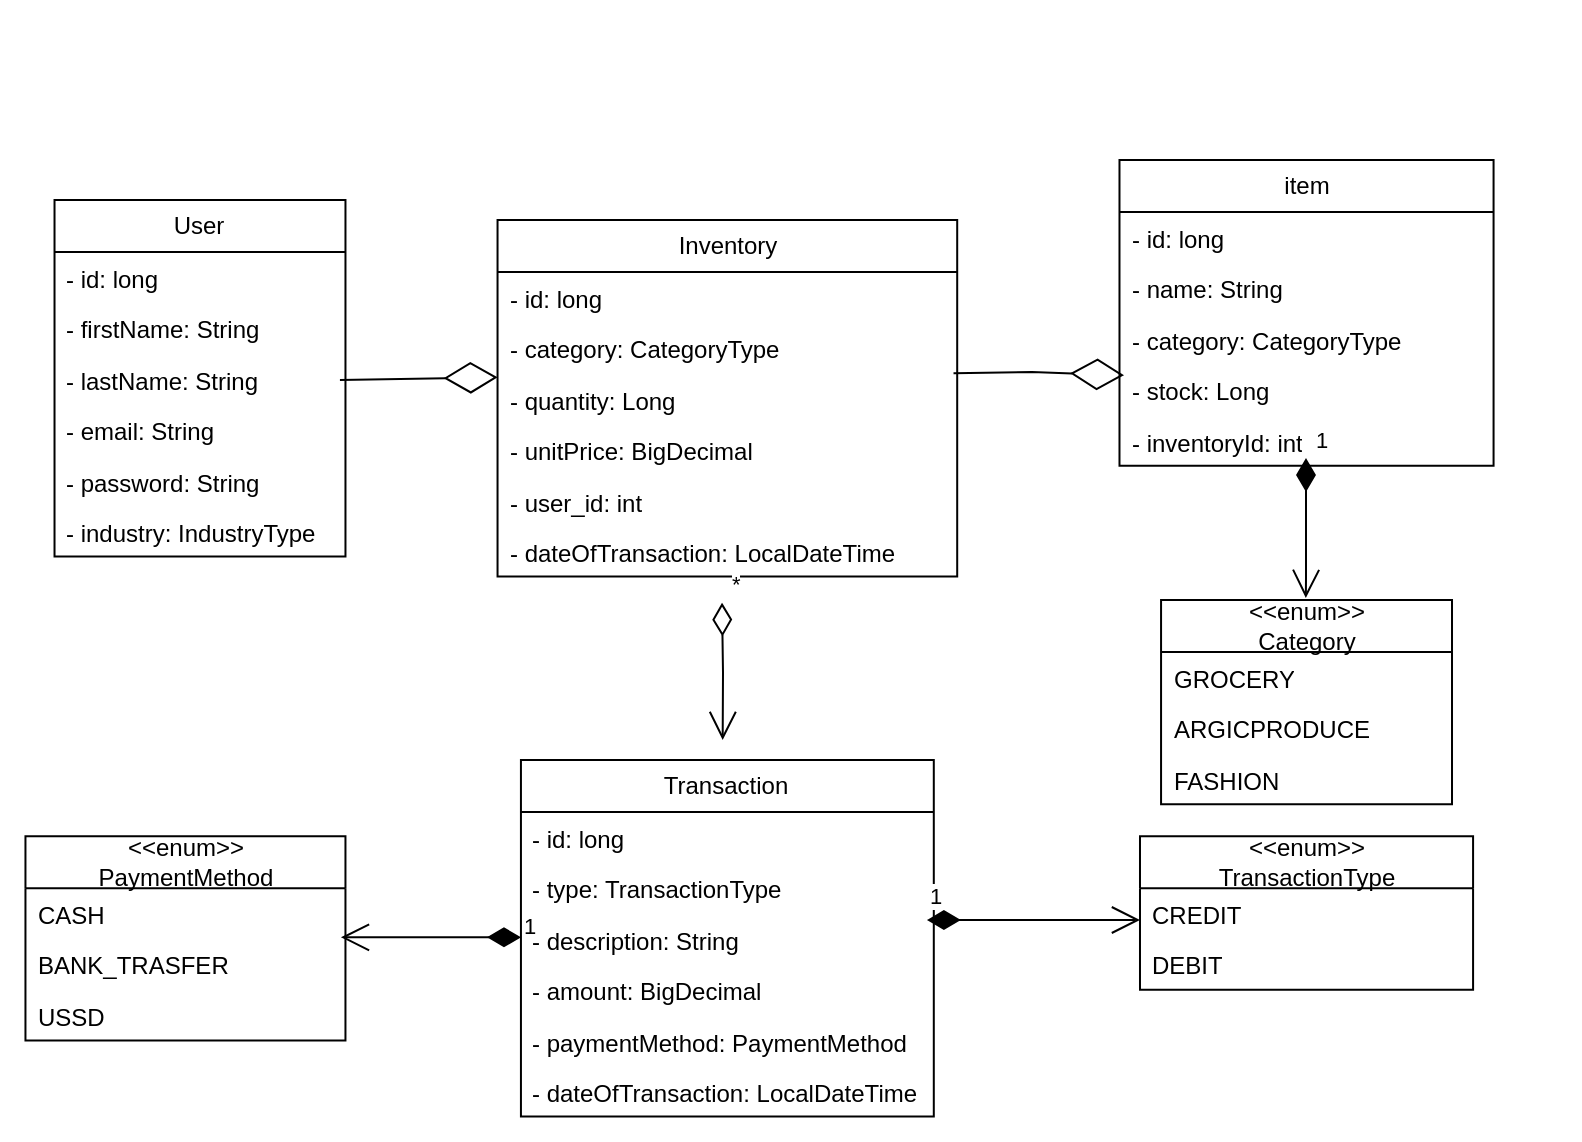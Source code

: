 <mxfile version="24.7.16">
  <diagram name="Page-1" id="S54DpYNlfci0RFiiEnXk">
    <mxGraphModel dx="1034" dy="412" grid="1" gridSize="10" guides="1" tooltips="1" connect="1" arrows="1" fold="1" page="1" pageScale="1" pageWidth="850" pageHeight="1100" math="0" shadow="0">
      <root>
        <mxCell id="0" />
        <mxCell id="1" parent="0" />
        <mxCell id="PemEGOgRzHwH3KXuYq18-1" value="" style="group" parent="1" vertex="1" connectable="0">
          <mxGeometry x="50" y="180" width="790" height="570" as="geometry" />
        </mxCell>
        <mxCell id="kXJZXCKpG_uXQjEtHM0y-1" value="User" style="swimlane;fontStyle=0;childLayout=stackLayout;horizontal=1;startSize=26;fillColor=none;horizontalStack=0;resizeParent=1;resizeParentMax=0;resizeLast=0;collapsible=1;marginBottom=0;whiteSpace=wrap;html=1;" parent="PemEGOgRzHwH3KXuYq18-1" vertex="1">
          <mxGeometry x="27.26" y="100" width="145.474" height="178.286" as="geometry" />
        </mxCell>
        <mxCell id="kXJZXCKpG_uXQjEtHM0y-2" value="- id: long" style="text;strokeColor=none;fillColor=none;align=left;verticalAlign=top;spacingLeft=4;spacingRight=4;overflow=hidden;rotatable=0;points=[[0,0.5],[1,0.5]];portConstraint=eastwest;whiteSpace=wrap;html=1;" parent="kXJZXCKpG_uXQjEtHM0y-1" vertex="1">
          <mxGeometry y="26" width="145.474" height="25.381" as="geometry" />
        </mxCell>
        <mxCell id="kXJZXCKpG_uXQjEtHM0y-3" value="- firstName: String" style="text;strokeColor=none;fillColor=none;align=left;verticalAlign=top;spacingLeft=4;spacingRight=4;overflow=hidden;rotatable=0;points=[[0,0.5],[1,0.5]];portConstraint=eastwest;whiteSpace=wrap;html=1;" parent="kXJZXCKpG_uXQjEtHM0y-1" vertex="1">
          <mxGeometry y="51.381" width="145.474" height="25.381" as="geometry" />
        </mxCell>
        <mxCell id="kXJZXCKpG_uXQjEtHM0y-4" value="- lastName: String" style="text;strokeColor=none;fillColor=none;align=left;verticalAlign=top;spacingLeft=4;spacingRight=4;overflow=hidden;rotatable=0;points=[[0,0.5],[1,0.5]];portConstraint=eastwest;whiteSpace=wrap;html=1;" parent="kXJZXCKpG_uXQjEtHM0y-1" vertex="1">
          <mxGeometry y="76.762" width="145.474" height="25.381" as="geometry" />
        </mxCell>
        <mxCell id="kXJZXCKpG_uXQjEtHM0y-5" value="- email: String" style="text;strokeColor=none;fillColor=none;align=left;verticalAlign=top;spacingLeft=4;spacingRight=4;overflow=hidden;rotatable=0;points=[[0,0.5],[1,0.5]];portConstraint=eastwest;whiteSpace=wrap;html=1;" parent="kXJZXCKpG_uXQjEtHM0y-1" vertex="1">
          <mxGeometry y="102.143" width="145.474" height="25.381" as="geometry" />
        </mxCell>
        <mxCell id="kXJZXCKpG_uXQjEtHM0y-6" value="- password: String" style="text;strokeColor=none;fillColor=none;align=left;verticalAlign=top;spacingLeft=4;spacingRight=4;overflow=hidden;rotatable=0;points=[[0,0.5],[1,0.5]];portConstraint=eastwest;whiteSpace=wrap;html=1;" parent="kXJZXCKpG_uXQjEtHM0y-1" vertex="1">
          <mxGeometry y="127.524" width="145.474" height="25.381" as="geometry" />
        </mxCell>
        <mxCell id="kXJZXCKpG_uXQjEtHM0y-7" value="- industry: IndustryType" style="text;strokeColor=none;fillColor=none;align=left;verticalAlign=top;spacingLeft=4;spacingRight=4;overflow=hidden;rotatable=0;points=[[0,0.5],[1,0.5]];portConstraint=eastwest;whiteSpace=wrap;html=1;" parent="kXJZXCKpG_uXQjEtHM0y-1" vertex="1">
          <mxGeometry y="152.905" width="145.474" height="25.381" as="geometry" />
        </mxCell>
        <mxCell id="kXJZXCKpG_uXQjEtHM0y-8" value="Transaction" style="swimlane;fontStyle=0;childLayout=stackLayout;horizontal=1;startSize=26;fillColor=none;horizontalStack=0;resizeParent=1;resizeParentMax=0;resizeLast=0;collapsible=1;marginBottom=0;whiteSpace=wrap;html=1;" parent="PemEGOgRzHwH3KXuYq18-1" vertex="1">
          <mxGeometry x="260.47" y="380" width="206.43" height="178.286" as="geometry" />
        </mxCell>
        <mxCell id="kXJZXCKpG_uXQjEtHM0y-9" value="- id: long" style="text;strokeColor=none;fillColor=none;align=left;verticalAlign=top;spacingLeft=4;spacingRight=4;overflow=hidden;rotatable=0;points=[[0,0.5],[1,0.5]];portConstraint=eastwest;whiteSpace=wrap;html=1;" parent="kXJZXCKpG_uXQjEtHM0y-8" vertex="1">
          <mxGeometry y="26" width="206.43" height="25.381" as="geometry" />
        </mxCell>
        <mxCell id="kXJZXCKpG_uXQjEtHM0y-11" value="- type: TransactionType" style="text;strokeColor=none;fillColor=none;align=left;verticalAlign=top;spacingLeft=4;spacingRight=4;overflow=hidden;rotatable=0;points=[[0,0.5],[1,0.5]];portConstraint=eastwest;whiteSpace=wrap;html=1;" parent="kXJZXCKpG_uXQjEtHM0y-8" vertex="1">
          <mxGeometry y="51.381" width="206.43" height="25.381" as="geometry" />
        </mxCell>
        <mxCell id="kXJZXCKpG_uXQjEtHM0y-12" value="- description: String" style="text;strokeColor=none;fillColor=none;align=left;verticalAlign=top;spacingLeft=4;spacingRight=4;overflow=hidden;rotatable=0;points=[[0,0.5],[1,0.5]];portConstraint=eastwest;whiteSpace=wrap;html=1;" parent="kXJZXCKpG_uXQjEtHM0y-8" vertex="1">
          <mxGeometry y="76.762" width="206.43" height="25.381" as="geometry" />
        </mxCell>
        <mxCell id="kXJZXCKpG_uXQjEtHM0y-13" value="- amount: BigDecimal" style="text;strokeColor=none;fillColor=none;align=left;verticalAlign=top;spacingLeft=4;spacingRight=4;overflow=hidden;rotatable=0;points=[[0,0.5],[1,0.5]];portConstraint=eastwest;whiteSpace=wrap;html=1;" parent="kXJZXCKpG_uXQjEtHM0y-8" vertex="1">
          <mxGeometry y="102.143" width="206.43" height="25.381" as="geometry" />
        </mxCell>
        <mxCell id="Uvm0ZTgVlAelSvh7Xq12-10" value="- paymentMethod: PaymentMethod" style="text;strokeColor=none;fillColor=none;align=left;verticalAlign=top;spacingLeft=4;spacingRight=4;overflow=hidden;rotatable=0;points=[[0,0.5],[1,0.5]];portConstraint=eastwest;whiteSpace=wrap;html=1;" parent="kXJZXCKpG_uXQjEtHM0y-8" vertex="1">
          <mxGeometry y="127.524" width="206.43" height="25.381" as="geometry" />
        </mxCell>
        <mxCell id="h9F3zAsBH_EVfKZaNT5t-1" value="- dateOfTransaction: LocalDateTime" style="text;strokeColor=none;fillColor=none;align=left;verticalAlign=top;spacingLeft=4;spacingRight=4;overflow=hidden;rotatable=0;points=[[0,0.5],[1,0.5]];portConstraint=eastwest;whiteSpace=wrap;html=1;" vertex="1" parent="kXJZXCKpG_uXQjEtHM0y-8">
          <mxGeometry y="152.905" width="206.43" height="25.381" as="geometry" />
        </mxCell>
        <mxCell id="kXJZXCKpG_uXQjEtHM0y-15" value="Inventory" style="swimlane;fontStyle=0;childLayout=stackLayout;horizontal=1;startSize=26;fillColor=none;horizontalStack=0;resizeParent=1;resizeParentMax=0;resizeLast=0;collapsible=1;marginBottom=0;whiteSpace=wrap;html=1;" parent="PemEGOgRzHwH3KXuYq18-1" vertex="1">
          <mxGeometry x="248.77" y="110" width="229.83" height="178.286" as="geometry" />
        </mxCell>
        <mxCell id="kXJZXCKpG_uXQjEtHM0y-16" value="- id: long" style="text;strokeColor=none;fillColor=none;align=left;verticalAlign=top;spacingLeft=4;spacingRight=4;overflow=hidden;rotatable=0;points=[[0,0.5],[1,0.5]];portConstraint=eastwest;whiteSpace=wrap;html=1;" parent="kXJZXCKpG_uXQjEtHM0y-15" vertex="1">
          <mxGeometry y="26" width="229.83" height="25.381" as="geometry" />
        </mxCell>
        <mxCell id="kXJZXCKpG_uXQjEtHM0y-17" value="- category: CategoryType" style="text;strokeColor=none;fillColor=none;align=left;verticalAlign=top;spacingLeft=4;spacingRight=4;overflow=hidden;rotatable=0;points=[[0,0.5],[1,0.5]];portConstraint=eastwest;whiteSpace=wrap;html=1;" parent="kXJZXCKpG_uXQjEtHM0y-15" vertex="1">
          <mxGeometry y="51.381" width="229.83" height="25.381" as="geometry" />
        </mxCell>
        <mxCell id="kXJZXCKpG_uXQjEtHM0y-18" value="- quantity: Long" style="text;strokeColor=none;fillColor=none;align=left;verticalAlign=top;spacingLeft=4;spacingRight=4;overflow=hidden;rotatable=0;points=[[0,0.5],[1,0.5]];portConstraint=eastwest;whiteSpace=wrap;html=1;" parent="kXJZXCKpG_uXQjEtHM0y-15" vertex="1">
          <mxGeometry y="76.762" width="229.83" height="25.381" as="geometry" />
        </mxCell>
        <mxCell id="kXJZXCKpG_uXQjEtHM0y-19" value="- unitPrice: BigDecimal" style="text;strokeColor=none;fillColor=none;align=left;verticalAlign=top;spacingLeft=4;spacingRight=4;overflow=hidden;rotatable=0;points=[[0,0.5],[1,0.5]];portConstraint=eastwest;whiteSpace=wrap;html=1;" parent="kXJZXCKpG_uXQjEtHM0y-15" vertex="1">
          <mxGeometry y="102.143" width="229.83" height="25.381" as="geometry" />
        </mxCell>
        <mxCell id="kXJZXCKpG_uXQjEtHM0y-20" value="- user_id: int" style="text;strokeColor=none;fillColor=none;align=left;verticalAlign=top;spacingLeft=4;spacingRight=4;overflow=hidden;rotatable=0;points=[[0,0.5],[1,0.5]];portConstraint=eastwest;whiteSpace=wrap;html=1;" parent="kXJZXCKpG_uXQjEtHM0y-15" vertex="1">
          <mxGeometry y="127.524" width="229.83" height="25.381" as="geometry" />
        </mxCell>
        <mxCell id="h9F3zAsBH_EVfKZaNT5t-2" value="- dateOfTransaction: LocalDateTime" style="text;strokeColor=none;fillColor=none;align=left;verticalAlign=top;spacingLeft=4;spacingRight=4;overflow=hidden;rotatable=0;points=[[0,0.5],[1,0.5]];portConstraint=eastwest;whiteSpace=wrap;html=1;" vertex="1" parent="kXJZXCKpG_uXQjEtHM0y-15">
          <mxGeometry y="152.905" width="229.83" height="25.381" as="geometry" />
        </mxCell>
        <mxCell id="kXJZXCKpG_uXQjEtHM0y-21" value="item" style="swimlane;fontStyle=0;childLayout=stackLayout;horizontal=1;startSize=26;fillColor=none;horizontalStack=0;resizeParent=1;resizeParentMax=0;resizeLast=0;collapsible=1;marginBottom=0;whiteSpace=wrap;html=1;" parent="PemEGOgRzHwH3KXuYq18-1" vertex="1">
          <mxGeometry x="559.745" y="80" width="187.038" height="152.905" as="geometry" />
        </mxCell>
        <mxCell id="kXJZXCKpG_uXQjEtHM0y-22" value="- id: long" style="text;strokeColor=none;fillColor=none;align=left;verticalAlign=top;spacingLeft=4;spacingRight=4;overflow=hidden;rotatable=0;points=[[0,0.5],[1,0.5]];portConstraint=eastwest;whiteSpace=wrap;html=1;" parent="kXJZXCKpG_uXQjEtHM0y-21" vertex="1">
          <mxGeometry y="26" width="187.038" height="25.381" as="geometry" />
        </mxCell>
        <mxCell id="kXJZXCKpG_uXQjEtHM0y-23" value="- name: String" style="text;strokeColor=none;fillColor=none;align=left;verticalAlign=top;spacingLeft=4;spacingRight=4;overflow=hidden;rotatable=0;points=[[0,0.5],[1,0.5]];portConstraint=eastwest;whiteSpace=wrap;html=1;" parent="kXJZXCKpG_uXQjEtHM0y-21" vertex="1">
          <mxGeometry y="51.381" width="187.038" height="25.381" as="geometry" />
        </mxCell>
        <mxCell id="kXJZXCKpG_uXQjEtHM0y-24" value="- category: CategoryType" style="text;strokeColor=none;fillColor=none;align=left;verticalAlign=top;spacingLeft=4;spacingRight=4;overflow=hidden;rotatable=0;points=[[0,0.5],[1,0.5]];portConstraint=eastwest;whiteSpace=wrap;html=1;" parent="kXJZXCKpG_uXQjEtHM0y-21" vertex="1">
          <mxGeometry y="76.762" width="187.038" height="25.381" as="geometry" />
        </mxCell>
        <mxCell id="kXJZXCKpG_uXQjEtHM0y-25" value="- stock: Long" style="text;strokeColor=none;fillColor=none;align=left;verticalAlign=top;spacingLeft=4;spacingRight=4;overflow=hidden;rotatable=0;points=[[0,0.5],[1,0.5]];portConstraint=eastwest;whiteSpace=wrap;html=1;" parent="kXJZXCKpG_uXQjEtHM0y-21" vertex="1">
          <mxGeometry y="102.143" width="187.038" height="25.381" as="geometry" />
        </mxCell>
        <mxCell id="kXJZXCKpG_uXQjEtHM0y-26" value="- inventoryId: int" style="text;strokeColor=none;fillColor=none;align=left;verticalAlign=top;spacingLeft=4;spacingRight=4;overflow=hidden;rotatable=0;points=[[0,0.5],[1,0.5]];portConstraint=eastwest;whiteSpace=wrap;html=1;" parent="kXJZXCKpG_uXQjEtHM0y-21" vertex="1">
          <mxGeometry y="127.524" width="187.038" height="25.381" as="geometry" />
        </mxCell>
        <mxCell id="kXJZXCKpG_uXQjEtHM0y-29" value="" style="endArrow=diamondThin;endFill=0;endSize=24;html=1;rounded=0;entryX=-0.019;entryY=-0.077;entryDx=0;entryDy=0;entryPerimeter=0;exitX=0.981;exitY=0.522;exitDx=0;exitDy=0;exitPerimeter=0;" parent="PemEGOgRzHwH3KXuYq18-1" source="kXJZXCKpG_uXQjEtHM0y-4" edge="1">
          <mxGeometry width="160" relative="1" as="geometry">
            <mxPoint x="180" y="189" as="sourcePoint" />
            <mxPoint x="248.773" y="188.648" as="targetPoint" />
          </mxGeometry>
        </mxCell>
        <mxCell id="kXJZXCKpG_uXQjEtHM0y-30" value="*" style="endArrow=open;html=1;endSize=12;startArrow=diamondThin;startSize=14;startFill=0;edgeStyle=orthogonalEdgeStyle;align=left;verticalAlign=bottom;rounded=0;entryX=0.571;entryY=0;entryDx=0;entryDy=0;entryPerimeter=0;" parent="PemEGOgRzHwH3KXuYq18-1" edge="1">
          <mxGeometry x="-1" y="3" relative="1" as="geometry">
            <mxPoint x="361" y="301.333" as="sourcePoint" />
            <mxPoint x="361.342" y="370" as="targetPoint" />
          </mxGeometry>
        </mxCell>
        <mxCell id="kXJZXCKpG_uXQjEtHM0y-31" value="" style="endArrow=diamondThin;endFill=0;endSize=24;html=1;rounded=0;entryX=0.022;entryY=0.099;entryDx=0;entryDy=0;entryPerimeter=0;exitX=0.992;exitY=-0.004;exitDx=0;exitDy=0;exitPerimeter=0;" parent="PemEGOgRzHwH3KXuYq18-1" edge="1" source="kXJZXCKpG_uXQjEtHM0y-18">
          <mxGeometry width="160" relative="1" as="geometry">
            <mxPoint x="486" y="188" as="sourcePoint" />
            <mxPoint x="562.01" y="187.656" as="targetPoint" />
            <Array as="points">
              <mxPoint x="516" y="186" />
            </Array>
          </mxGeometry>
        </mxCell>
        <mxCell id="Uvm0ZTgVlAelSvh7Xq12-1" value="&amp;lt;&amp;lt;enum&amp;gt;&amp;gt;&lt;div&gt;TransactionType&lt;/div&gt;" style="swimlane;fontStyle=0;childLayout=stackLayout;horizontal=1;startSize=26;fillColor=none;horizontalStack=0;resizeParent=1;resizeParentMax=0;resizeLast=0;collapsible=1;marginBottom=0;whiteSpace=wrap;html=1;" parent="PemEGOgRzHwH3KXuYq18-1" vertex="1">
          <mxGeometry x="569.997" y="418.07" width="166.543" height="76.762" as="geometry" />
        </mxCell>
        <mxCell id="Uvm0ZTgVlAelSvh7Xq12-2" value="CREDIT" style="text;strokeColor=none;fillColor=none;align=left;verticalAlign=top;spacingLeft=4;spacingRight=4;overflow=hidden;rotatable=0;points=[[0,0.5],[1,0.5]];portConstraint=eastwest;whiteSpace=wrap;html=1;" parent="Uvm0ZTgVlAelSvh7Xq12-1" vertex="1">
          <mxGeometry y="26" width="166.543" height="25.381" as="geometry" />
        </mxCell>
        <mxCell id="Uvm0ZTgVlAelSvh7Xq12-3" value="DEBIT" style="text;strokeColor=none;fillColor=none;align=left;verticalAlign=top;spacingLeft=4;spacingRight=4;overflow=hidden;rotatable=0;points=[[0,0.5],[1,0.5]];portConstraint=eastwest;whiteSpace=wrap;html=1;" parent="Uvm0ZTgVlAelSvh7Xq12-1" vertex="1">
          <mxGeometry y="51.381" width="166.543" height="25.381" as="geometry" />
        </mxCell>
        <mxCell id="Uvm0ZTgVlAelSvh7Xq12-7" value="&amp;lt;&amp;lt;enum&amp;gt;&amp;gt;&lt;div&gt;Category&lt;/div&gt;" style="swimlane;fontStyle=0;childLayout=stackLayout;horizontal=1;startSize=26;fillColor=none;horizontalStack=0;resizeParent=1;resizeParentMax=0;resizeLast=0;collapsible=1;marginBottom=0;whiteSpace=wrap;html=1;" parent="PemEGOgRzHwH3KXuYq18-1" vertex="1">
          <mxGeometry x="580.53" y="300" width="145.476" height="102.143" as="geometry" />
        </mxCell>
        <mxCell id="Uvm0ZTgVlAelSvh7Xq12-8" value="GROCERY" style="text;strokeColor=none;fillColor=none;align=left;verticalAlign=top;spacingLeft=4;spacingRight=4;overflow=hidden;rotatable=0;points=[[0,0.5],[1,0.5]];portConstraint=eastwest;whiteSpace=wrap;html=1;" parent="Uvm0ZTgVlAelSvh7Xq12-7" vertex="1">
          <mxGeometry y="26" width="145.476" height="25.381" as="geometry" />
        </mxCell>
        <mxCell id="Uvm0ZTgVlAelSvh7Xq12-9" value="ARGICPRODUCE" style="text;strokeColor=none;fillColor=none;align=left;verticalAlign=top;spacingLeft=4;spacingRight=4;overflow=hidden;rotatable=0;points=[[0,0.5],[1,0.5]];portConstraint=eastwest;whiteSpace=wrap;html=1;" parent="Uvm0ZTgVlAelSvh7Xq12-7" vertex="1">
          <mxGeometry y="51.381" width="145.476" height="25.381" as="geometry" />
        </mxCell>
        <mxCell id="Uvm0ZTgVlAelSvh7Xq12-16" value="FASHION" style="text;strokeColor=none;fillColor=none;align=left;verticalAlign=top;spacingLeft=4;spacingRight=4;overflow=hidden;rotatable=0;points=[[0,0.5],[1,0.5]];portConstraint=eastwest;whiteSpace=wrap;html=1;" parent="Uvm0ZTgVlAelSvh7Xq12-7" vertex="1">
          <mxGeometry y="76.762" width="145.476" height="25.381" as="geometry" />
        </mxCell>
        <mxCell id="Uvm0ZTgVlAelSvh7Xq12-11" value="&amp;lt;&amp;lt;enum&amp;gt;&amp;gt;&lt;div&gt;PaymentMethod&lt;/div&gt;" style="swimlane;fontStyle=0;childLayout=stackLayout;horizontal=1;startSize=26;fillColor=none;horizontalStack=0;resizeParent=1;resizeParentMax=0;resizeLast=0;collapsible=1;marginBottom=0;whiteSpace=wrap;html=1;" parent="PemEGOgRzHwH3KXuYq18-1" vertex="1">
          <mxGeometry x="12.73" y="418.07" width="160" height="102.143" as="geometry" />
        </mxCell>
        <mxCell id="Uvm0ZTgVlAelSvh7Xq12-12" value="CASH" style="text;strokeColor=none;fillColor=none;align=left;verticalAlign=top;spacingLeft=4;spacingRight=4;overflow=hidden;rotatable=0;points=[[0,0.5],[1,0.5]];portConstraint=eastwest;whiteSpace=wrap;html=1;" parent="Uvm0ZTgVlAelSvh7Xq12-11" vertex="1">
          <mxGeometry y="26" width="160" height="25.381" as="geometry" />
        </mxCell>
        <mxCell id="Uvm0ZTgVlAelSvh7Xq12-13" value="BANK_TRASFER" style="text;strokeColor=none;fillColor=none;align=left;verticalAlign=top;spacingLeft=4;spacingRight=4;overflow=hidden;rotatable=0;points=[[0,0.5],[1,0.5]];portConstraint=eastwest;whiteSpace=wrap;html=1;" parent="Uvm0ZTgVlAelSvh7Xq12-11" vertex="1">
          <mxGeometry y="51.381" width="160" height="25.381" as="geometry" />
        </mxCell>
        <mxCell id="Uvm0ZTgVlAelSvh7Xq12-14" value="USSD" style="text;strokeColor=none;fillColor=none;align=left;verticalAlign=top;spacingLeft=4;spacingRight=4;overflow=hidden;rotatable=0;points=[[0,0.5],[1,0.5]];portConstraint=eastwest;whiteSpace=wrap;html=1;" parent="Uvm0ZTgVlAelSvh7Xq12-11" vertex="1">
          <mxGeometry y="76.762" width="160" height="25.381" as="geometry" />
        </mxCell>
        <mxCell id="Uvm0ZTgVlAelSvh7Xq12-17" value="1" style="endArrow=open;html=1;endSize=12;startArrow=diamondThin;startSize=14;startFill=1;edgeStyle=orthogonalEdgeStyle;align=left;verticalAlign=bottom;rounded=0;" parent="PemEGOgRzHwH3KXuYq18-1" edge="1">
          <mxGeometry x="-1" y="3" relative="1" as="geometry">
            <mxPoint x="653" y="229" as="sourcePoint" />
            <mxPoint x="652.92" y="299" as="targetPoint" />
            <Array as="points">
              <mxPoint x="653" y="289" />
              <mxPoint x="653" y="289" />
            </Array>
          </mxGeometry>
        </mxCell>
        <mxCell id="h9F3zAsBH_EVfKZaNT5t-12" value="1" style="endArrow=open;html=1;endSize=12;startArrow=diamondThin;startSize=14;startFill=1;edgeStyle=orthogonalEdgeStyle;align=left;verticalAlign=bottom;rounded=0;" edge="1" parent="PemEGOgRzHwH3KXuYq18-1">
          <mxGeometry x="-1" y="3" relative="1" as="geometry">
            <mxPoint x="260.47" y="468.64" as="sourcePoint" />
            <mxPoint x="170.47" y="468.64" as="targetPoint" />
          </mxGeometry>
        </mxCell>
        <mxCell id="h9F3zAsBH_EVfKZaNT5t-13" value="1" style="endArrow=open;html=1;endSize=12;startArrow=diamondThin;startSize=14;startFill=1;edgeStyle=orthogonalEdgeStyle;align=left;verticalAlign=bottom;rounded=0;" edge="1" parent="PemEGOgRzHwH3KXuYq18-1">
          <mxGeometry x="-1" y="3" relative="1" as="geometry">
            <mxPoint x="463.46" y="460" as="sourcePoint" />
            <mxPoint x="570" y="460" as="targetPoint" />
          </mxGeometry>
        </mxCell>
      </root>
    </mxGraphModel>
  </diagram>
</mxfile>
